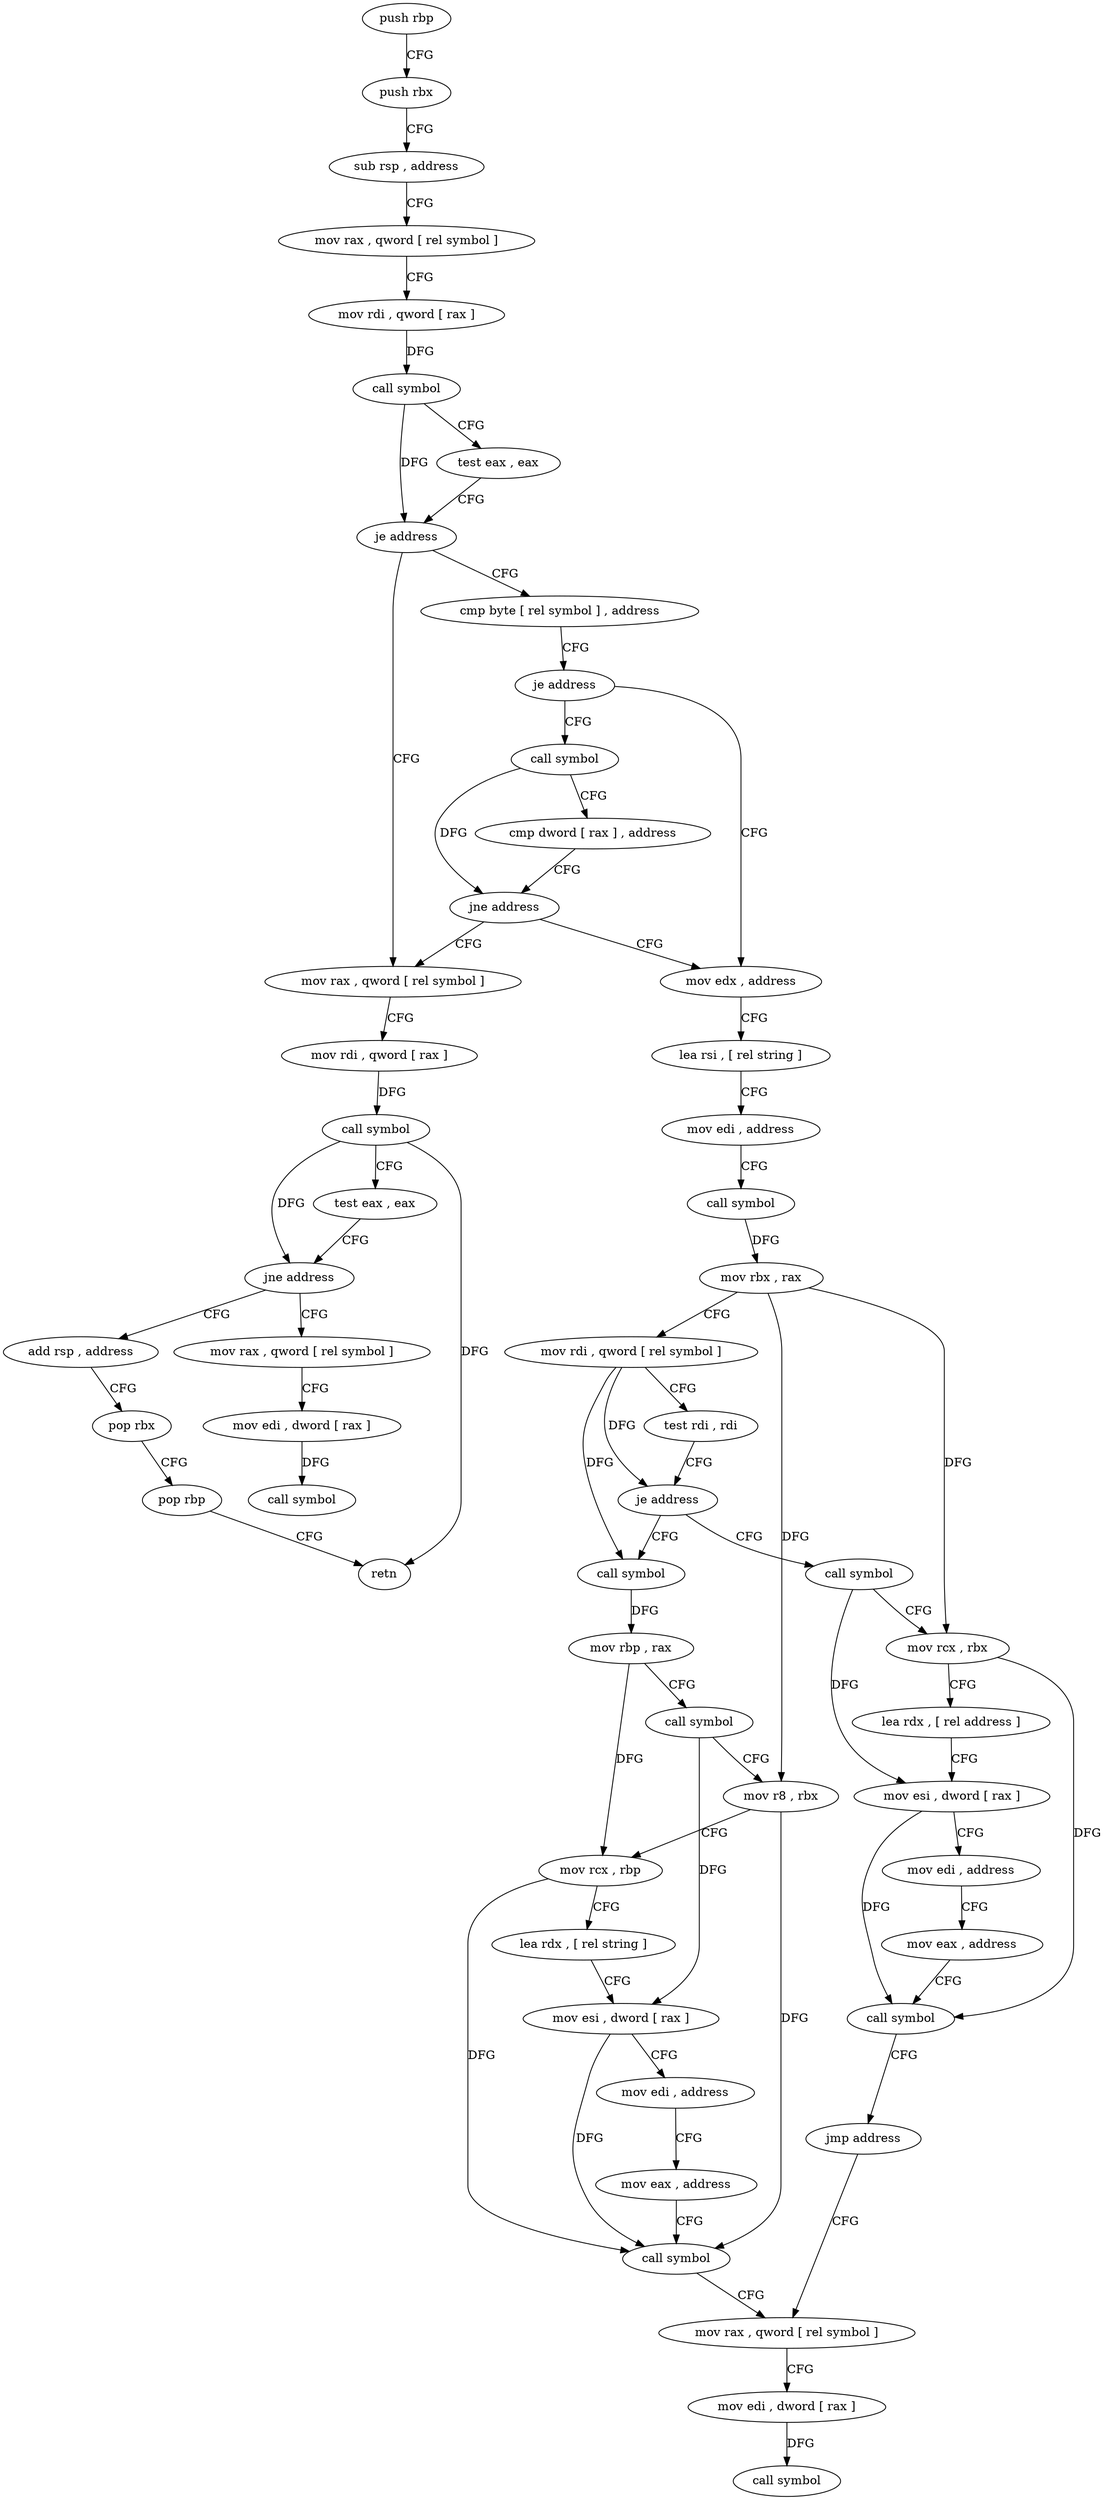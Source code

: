 digraph "func" {
"165391" [label = "push rbp" ]
"165392" [label = "push rbx" ]
"165393" [label = "sub rsp , address" ]
"165397" [label = "mov rax , qword [ rel symbol ]" ]
"165404" [label = "mov rdi , qword [ rax ]" ]
"165407" [label = "call symbol" ]
"165412" [label = "test eax , eax" ]
"165414" [label = "je address" ]
"165435" [label = "mov rax , qword [ rel symbol ]" ]
"165416" [label = "cmp byte [ rel symbol ] , address" ]
"165442" [label = "mov rdi , qword [ rax ]" ]
"165445" [label = "call symbol" ]
"165450" [label = "test eax , eax" ]
"165452" [label = "jne address" ]
"165593" [label = "mov rax , qword [ rel symbol ]" ]
"165458" [label = "add rsp , address" ]
"165423" [label = "je address" ]
"165465" [label = "mov edx , address" ]
"165425" [label = "call symbol" ]
"165600" [label = "mov edi , dword [ rax ]" ]
"165602" [label = "call symbol" ]
"165462" [label = "pop rbx" ]
"165463" [label = "pop rbp" ]
"165464" [label = "retn" ]
"165470" [label = "lea rsi , [ rel string ]" ]
"165477" [label = "mov edi , address" ]
"165482" [label = "call symbol" ]
"165487" [label = "mov rbx , rax" ]
"165490" [label = "mov rdi , qword [ rel symbol ]" ]
"165497" [label = "test rdi , rdi" ]
"165500" [label = "je address" ]
"165559" [label = "call symbol" ]
"165502" [label = "call symbol" ]
"165430" [label = "cmp dword [ rax ] , address" ]
"165433" [label = "jne address" ]
"165564" [label = "mov rcx , rbx" ]
"165567" [label = "lea rdx , [ rel address ]" ]
"165574" [label = "mov esi , dword [ rax ]" ]
"165576" [label = "mov edi , address" ]
"165581" [label = "mov eax , address" ]
"165586" [label = "call symbol" ]
"165591" [label = "jmp address" ]
"165545" [label = "mov rax , qword [ rel symbol ]" ]
"165507" [label = "mov rbp , rax" ]
"165510" [label = "call symbol" ]
"165515" [label = "mov r8 , rbx" ]
"165518" [label = "mov rcx , rbp" ]
"165521" [label = "lea rdx , [ rel string ]" ]
"165528" [label = "mov esi , dword [ rax ]" ]
"165530" [label = "mov edi , address" ]
"165535" [label = "mov eax , address" ]
"165540" [label = "call symbol" ]
"165552" [label = "mov edi , dword [ rax ]" ]
"165554" [label = "call symbol" ]
"165391" -> "165392" [ label = "CFG" ]
"165392" -> "165393" [ label = "CFG" ]
"165393" -> "165397" [ label = "CFG" ]
"165397" -> "165404" [ label = "CFG" ]
"165404" -> "165407" [ label = "DFG" ]
"165407" -> "165412" [ label = "CFG" ]
"165407" -> "165414" [ label = "DFG" ]
"165412" -> "165414" [ label = "CFG" ]
"165414" -> "165435" [ label = "CFG" ]
"165414" -> "165416" [ label = "CFG" ]
"165435" -> "165442" [ label = "CFG" ]
"165416" -> "165423" [ label = "CFG" ]
"165442" -> "165445" [ label = "DFG" ]
"165445" -> "165450" [ label = "CFG" ]
"165445" -> "165452" [ label = "DFG" ]
"165445" -> "165464" [ label = "DFG" ]
"165450" -> "165452" [ label = "CFG" ]
"165452" -> "165593" [ label = "CFG" ]
"165452" -> "165458" [ label = "CFG" ]
"165593" -> "165600" [ label = "CFG" ]
"165458" -> "165462" [ label = "CFG" ]
"165423" -> "165465" [ label = "CFG" ]
"165423" -> "165425" [ label = "CFG" ]
"165465" -> "165470" [ label = "CFG" ]
"165425" -> "165430" [ label = "CFG" ]
"165425" -> "165433" [ label = "DFG" ]
"165600" -> "165602" [ label = "DFG" ]
"165462" -> "165463" [ label = "CFG" ]
"165463" -> "165464" [ label = "CFG" ]
"165470" -> "165477" [ label = "CFG" ]
"165477" -> "165482" [ label = "CFG" ]
"165482" -> "165487" [ label = "DFG" ]
"165487" -> "165490" [ label = "CFG" ]
"165487" -> "165564" [ label = "DFG" ]
"165487" -> "165515" [ label = "DFG" ]
"165490" -> "165497" [ label = "CFG" ]
"165490" -> "165500" [ label = "DFG" ]
"165490" -> "165502" [ label = "DFG" ]
"165497" -> "165500" [ label = "CFG" ]
"165500" -> "165559" [ label = "CFG" ]
"165500" -> "165502" [ label = "CFG" ]
"165559" -> "165564" [ label = "CFG" ]
"165559" -> "165574" [ label = "DFG" ]
"165502" -> "165507" [ label = "DFG" ]
"165430" -> "165433" [ label = "CFG" ]
"165433" -> "165465" [ label = "CFG" ]
"165433" -> "165435" [ label = "CFG" ]
"165564" -> "165567" [ label = "CFG" ]
"165564" -> "165586" [ label = "DFG" ]
"165567" -> "165574" [ label = "CFG" ]
"165574" -> "165576" [ label = "CFG" ]
"165574" -> "165586" [ label = "DFG" ]
"165576" -> "165581" [ label = "CFG" ]
"165581" -> "165586" [ label = "CFG" ]
"165586" -> "165591" [ label = "CFG" ]
"165591" -> "165545" [ label = "CFG" ]
"165545" -> "165552" [ label = "CFG" ]
"165507" -> "165510" [ label = "CFG" ]
"165507" -> "165518" [ label = "DFG" ]
"165510" -> "165515" [ label = "CFG" ]
"165510" -> "165528" [ label = "DFG" ]
"165515" -> "165518" [ label = "CFG" ]
"165515" -> "165540" [ label = "DFG" ]
"165518" -> "165521" [ label = "CFG" ]
"165518" -> "165540" [ label = "DFG" ]
"165521" -> "165528" [ label = "CFG" ]
"165528" -> "165530" [ label = "CFG" ]
"165528" -> "165540" [ label = "DFG" ]
"165530" -> "165535" [ label = "CFG" ]
"165535" -> "165540" [ label = "CFG" ]
"165540" -> "165545" [ label = "CFG" ]
"165552" -> "165554" [ label = "DFG" ]
}

